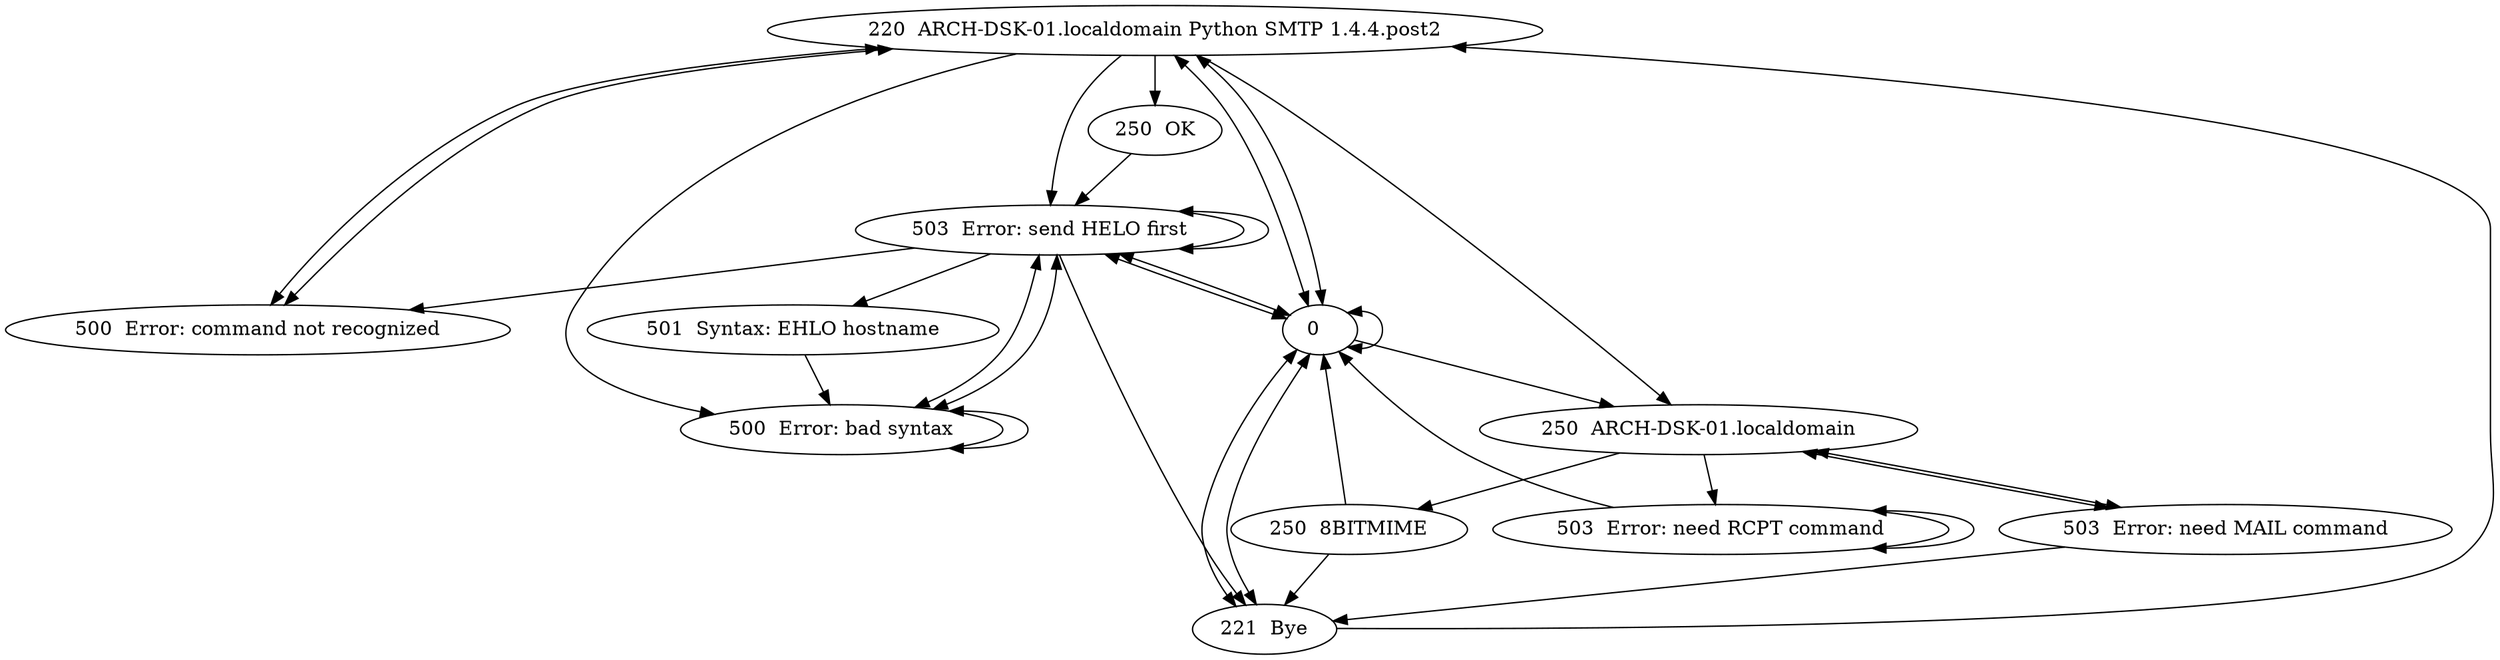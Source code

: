 digraph state_graph {
    "220  ARCH-DSK-01.localdomain Python SMTP 1.4.4.post2" -> "250  OK"
    "503  Error: send HELO first" -> "500  Error: command not recognized"
    "250  ARCH-DSK-01.localdomain" -> "503  Error: need MAIL command" [dir="both"]
    "503  Error: send HELO first" -> "503  Error: send HELO first" [dir="both"]
    "250  ARCH-DSK-01.localdomain" -> "250  8BITMIME"
    "220  ARCH-DSK-01.localdomain Python SMTP 1.4.4.post2" -> "500  Error: bad syntax"
    "0  " -> "503  Error: send HELO first" [dir="both"]
    "503  Error: send HELO first" -> "221  Bye"
    "503  Error: need RCPT command" -> "0  "
    "503  Error: send HELO first" -> "0  " [dir="both"]
    "221  Bye" -> "0  " [dir="both"]
    "250  OK" -> "503  Error: send HELO first"
    "220  ARCH-DSK-01.localdomain Python SMTP 1.4.4.post2" -> "250  ARCH-DSK-01.localdomain"
    "250  8BITMIME" -> "0  "
    "503  Error: send HELO first" -> "501  Syntax: EHLO hostname"
    "0  " -> "250  ARCH-DSK-01.localdomain"
    "220  ARCH-DSK-01.localdomain Python SMTP 1.4.4.post2" -> "500  Error: command not recognized" [dir="both"]
    "0  " -> "221  Bye" [dir="both"]
    "0  " -> "220  ARCH-DSK-01.localdomain Python SMTP 1.4.4.post2" [dir="both"]
    "220  ARCH-DSK-01.localdomain Python SMTP 1.4.4.post2" -> "503  Error: send HELO first"
    "221  Bye" -> "220  ARCH-DSK-01.localdomain Python SMTP 1.4.4.post2"
    "503  Error: need MAIL command" -> "221  Bye"
    "503  Error: need MAIL command" -> "250  ARCH-DSK-01.localdomain" [dir="both"]
    "250  8BITMIME" -> "221  Bye"
    "250  ARCH-DSK-01.localdomain" -> "503  Error: need RCPT command"
    "220  ARCH-DSK-01.localdomain Python SMTP 1.4.4.post2" -> "0  " [dir="both"]
    "0  " -> "0  " [dir="both"]
    "500  Error: bad syntax" -> "503  Error: send HELO first" [dir="both"]
    "500  Error: command not recognized" -> "220  ARCH-DSK-01.localdomain Python SMTP 1.4.4.post2" [dir="both"]
    "503  Error: send HELO first" -> "500  Error: bad syntax" [dir="both"]
    "500  Error: bad syntax" -> "500  Error: bad syntax" [dir="both"]
    "503  Error: need RCPT command" -> "503  Error: need RCPT command" [dir="both"]
    "501  Syntax: EHLO hostname" -> "500  Error: bad syntax"
}
